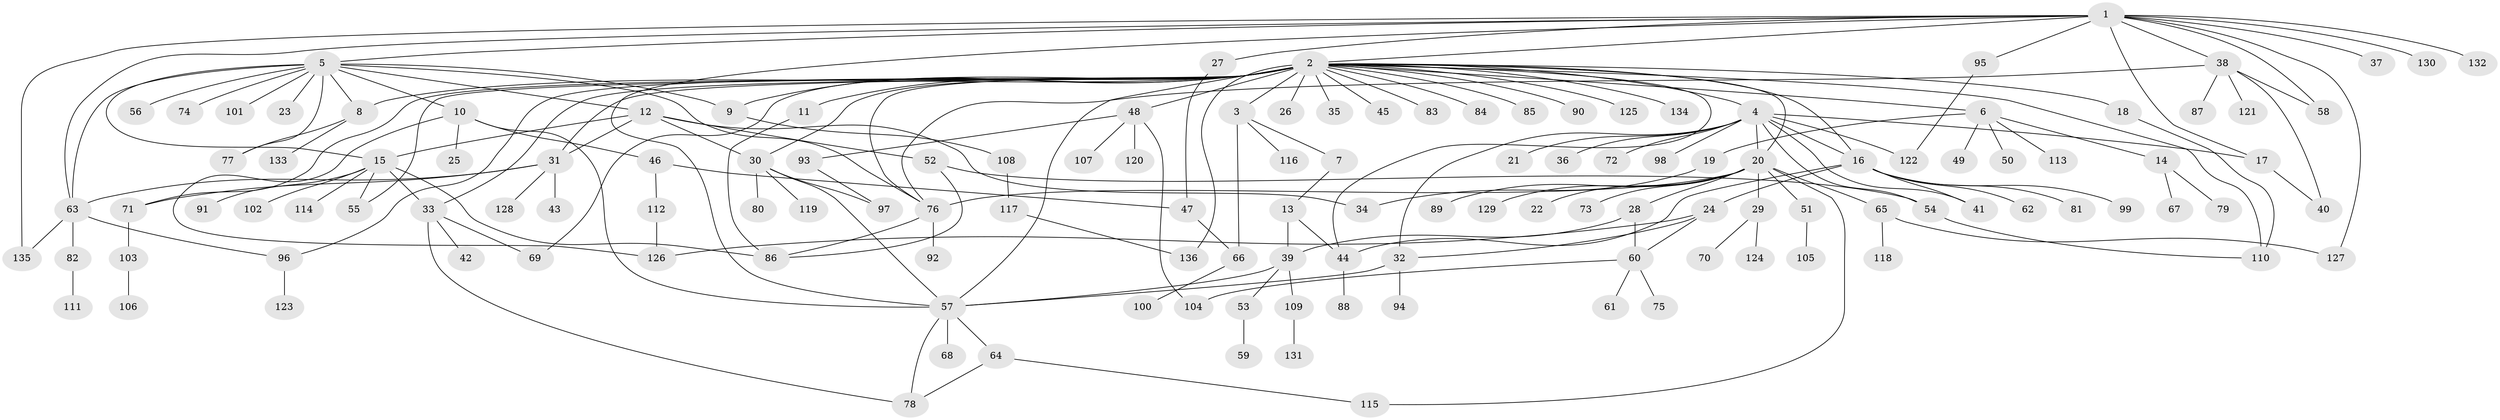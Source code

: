 // coarse degree distribution, {4: 0.052083333333333336, 3: 0.125, 5: 0.09375, 11: 0.03125, 2: 0.17708333333333334, 1: 0.4583333333333333, 7: 0.03125, 8: 0.010416666666666666, 29: 0.010416666666666666, 10: 0.010416666666666666}
// Generated by graph-tools (version 1.1) at 2025/36/03/04/25 23:36:56]
// undirected, 136 vertices, 187 edges
graph export_dot {
  node [color=gray90,style=filled];
  1;
  2;
  3;
  4;
  5;
  6;
  7;
  8;
  9;
  10;
  11;
  12;
  13;
  14;
  15;
  16;
  17;
  18;
  19;
  20;
  21;
  22;
  23;
  24;
  25;
  26;
  27;
  28;
  29;
  30;
  31;
  32;
  33;
  34;
  35;
  36;
  37;
  38;
  39;
  40;
  41;
  42;
  43;
  44;
  45;
  46;
  47;
  48;
  49;
  50;
  51;
  52;
  53;
  54;
  55;
  56;
  57;
  58;
  59;
  60;
  61;
  62;
  63;
  64;
  65;
  66;
  67;
  68;
  69;
  70;
  71;
  72;
  73;
  74;
  75;
  76;
  77;
  78;
  79;
  80;
  81;
  82;
  83;
  84;
  85;
  86;
  87;
  88;
  89;
  90;
  91;
  92;
  93;
  94;
  95;
  96;
  97;
  98;
  99;
  100;
  101;
  102;
  103;
  104;
  105;
  106;
  107;
  108;
  109;
  110;
  111;
  112;
  113;
  114;
  115;
  116;
  117;
  118;
  119;
  120;
  121;
  122;
  123;
  124;
  125;
  126;
  127;
  128;
  129;
  130;
  131;
  132;
  133;
  134;
  135;
  136;
  1 -- 2;
  1 -- 5;
  1 -- 17;
  1 -- 27;
  1 -- 37;
  1 -- 38;
  1 -- 57;
  1 -- 58;
  1 -- 63;
  1 -- 95;
  1 -- 127;
  1 -- 130;
  1 -- 132;
  1 -- 135;
  2 -- 3;
  2 -- 4;
  2 -- 6;
  2 -- 8;
  2 -- 9;
  2 -- 11;
  2 -- 16;
  2 -- 18;
  2 -- 20;
  2 -- 26;
  2 -- 30;
  2 -- 31;
  2 -- 33;
  2 -- 35;
  2 -- 44;
  2 -- 45;
  2 -- 48;
  2 -- 55;
  2 -- 57;
  2 -- 69;
  2 -- 71;
  2 -- 76;
  2 -- 83;
  2 -- 84;
  2 -- 85;
  2 -- 90;
  2 -- 96;
  2 -- 110;
  2 -- 125;
  2 -- 134;
  2 -- 136;
  3 -- 7;
  3 -- 66;
  3 -- 116;
  4 -- 16;
  4 -- 17;
  4 -- 20;
  4 -- 21;
  4 -- 32;
  4 -- 36;
  4 -- 41;
  4 -- 54;
  4 -- 72;
  4 -- 98;
  4 -- 122;
  5 -- 8;
  5 -- 9;
  5 -- 10;
  5 -- 12;
  5 -- 15;
  5 -- 23;
  5 -- 56;
  5 -- 63;
  5 -- 74;
  5 -- 76;
  5 -- 77;
  5 -- 101;
  6 -- 14;
  6 -- 19;
  6 -- 49;
  6 -- 50;
  6 -- 113;
  7 -- 13;
  8 -- 77;
  8 -- 133;
  9 -- 108;
  10 -- 25;
  10 -- 46;
  10 -- 57;
  10 -- 126;
  11 -- 86;
  12 -- 15;
  12 -- 30;
  12 -- 31;
  12 -- 34;
  12 -- 52;
  13 -- 39;
  13 -- 44;
  14 -- 67;
  14 -- 79;
  15 -- 33;
  15 -- 55;
  15 -- 86;
  15 -- 91;
  15 -- 102;
  15 -- 114;
  16 -- 24;
  16 -- 41;
  16 -- 44;
  16 -- 62;
  16 -- 81;
  16 -- 99;
  17 -- 40;
  18 -- 110;
  19 -- 34;
  20 -- 22;
  20 -- 28;
  20 -- 29;
  20 -- 51;
  20 -- 65;
  20 -- 73;
  20 -- 76;
  20 -- 89;
  20 -- 115;
  20 -- 129;
  24 -- 32;
  24 -- 60;
  24 -- 126;
  27 -- 47;
  28 -- 39;
  28 -- 60;
  29 -- 70;
  29 -- 124;
  30 -- 57;
  30 -- 80;
  30 -- 97;
  30 -- 119;
  31 -- 43;
  31 -- 63;
  31 -- 71;
  31 -- 128;
  32 -- 57;
  32 -- 94;
  33 -- 42;
  33 -- 69;
  33 -- 78;
  38 -- 40;
  38 -- 58;
  38 -- 76;
  38 -- 87;
  38 -- 121;
  39 -- 53;
  39 -- 57;
  39 -- 109;
  44 -- 88;
  46 -- 47;
  46 -- 112;
  47 -- 66;
  48 -- 93;
  48 -- 104;
  48 -- 107;
  48 -- 120;
  51 -- 105;
  52 -- 54;
  52 -- 86;
  53 -- 59;
  54 -- 110;
  57 -- 64;
  57 -- 68;
  57 -- 78;
  60 -- 61;
  60 -- 75;
  60 -- 104;
  63 -- 82;
  63 -- 96;
  63 -- 135;
  64 -- 78;
  64 -- 115;
  65 -- 118;
  65 -- 127;
  66 -- 100;
  71 -- 103;
  76 -- 86;
  76 -- 92;
  82 -- 111;
  93 -- 97;
  95 -- 122;
  96 -- 123;
  103 -- 106;
  108 -- 117;
  109 -- 131;
  112 -- 126;
  117 -- 136;
}
